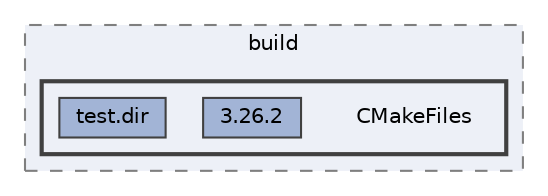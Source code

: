 digraph "src/test/build/CMakeFiles"
{
 // LATEX_PDF_SIZE
  bgcolor="transparent";
  edge [fontname=Helvetica,fontsize=10,labelfontname=Helvetica,labelfontsize=10];
  node [fontname=Helvetica,fontsize=10,shape=box,height=0.2,width=0.4];
  compound=true
  subgraph clusterdir_db65889a51295ec848d8dd4c418076d7 {
    graph [ bgcolor="#edf0f7", pencolor="grey50", label="build", fontname=Helvetica,fontsize=10 style="filled,dashed", URL="dir_db65889a51295ec848d8dd4c418076d7.html",tooltip=""]
  subgraph clusterdir_64a0a0166c53696c9b05ec762f6f81bc {
    graph [ bgcolor="#edf0f7", pencolor="grey25", label="", fontname=Helvetica,fontsize=10 style="filled,bold", URL="dir_64a0a0166c53696c9b05ec762f6f81bc.html",tooltip=""]
    dir_64a0a0166c53696c9b05ec762f6f81bc [shape=plaintext, label="CMakeFiles"];
  dir_c068d89e1d06c6ce6dcf81d6b7b95335 [label="3.26.2", fillcolor="#a2b4d6", color="grey25", style="filled", URL="dir_c068d89e1d06c6ce6dcf81d6b7b95335.html",tooltip=""];
  dir_1852610c3ebd56fa777c350b2a1c7003 [label="test.dir", fillcolor="#a2b4d6", color="grey25", style="filled", URL="dir_1852610c3ebd56fa777c350b2a1c7003.html",tooltip=""];
  }
  }
}
